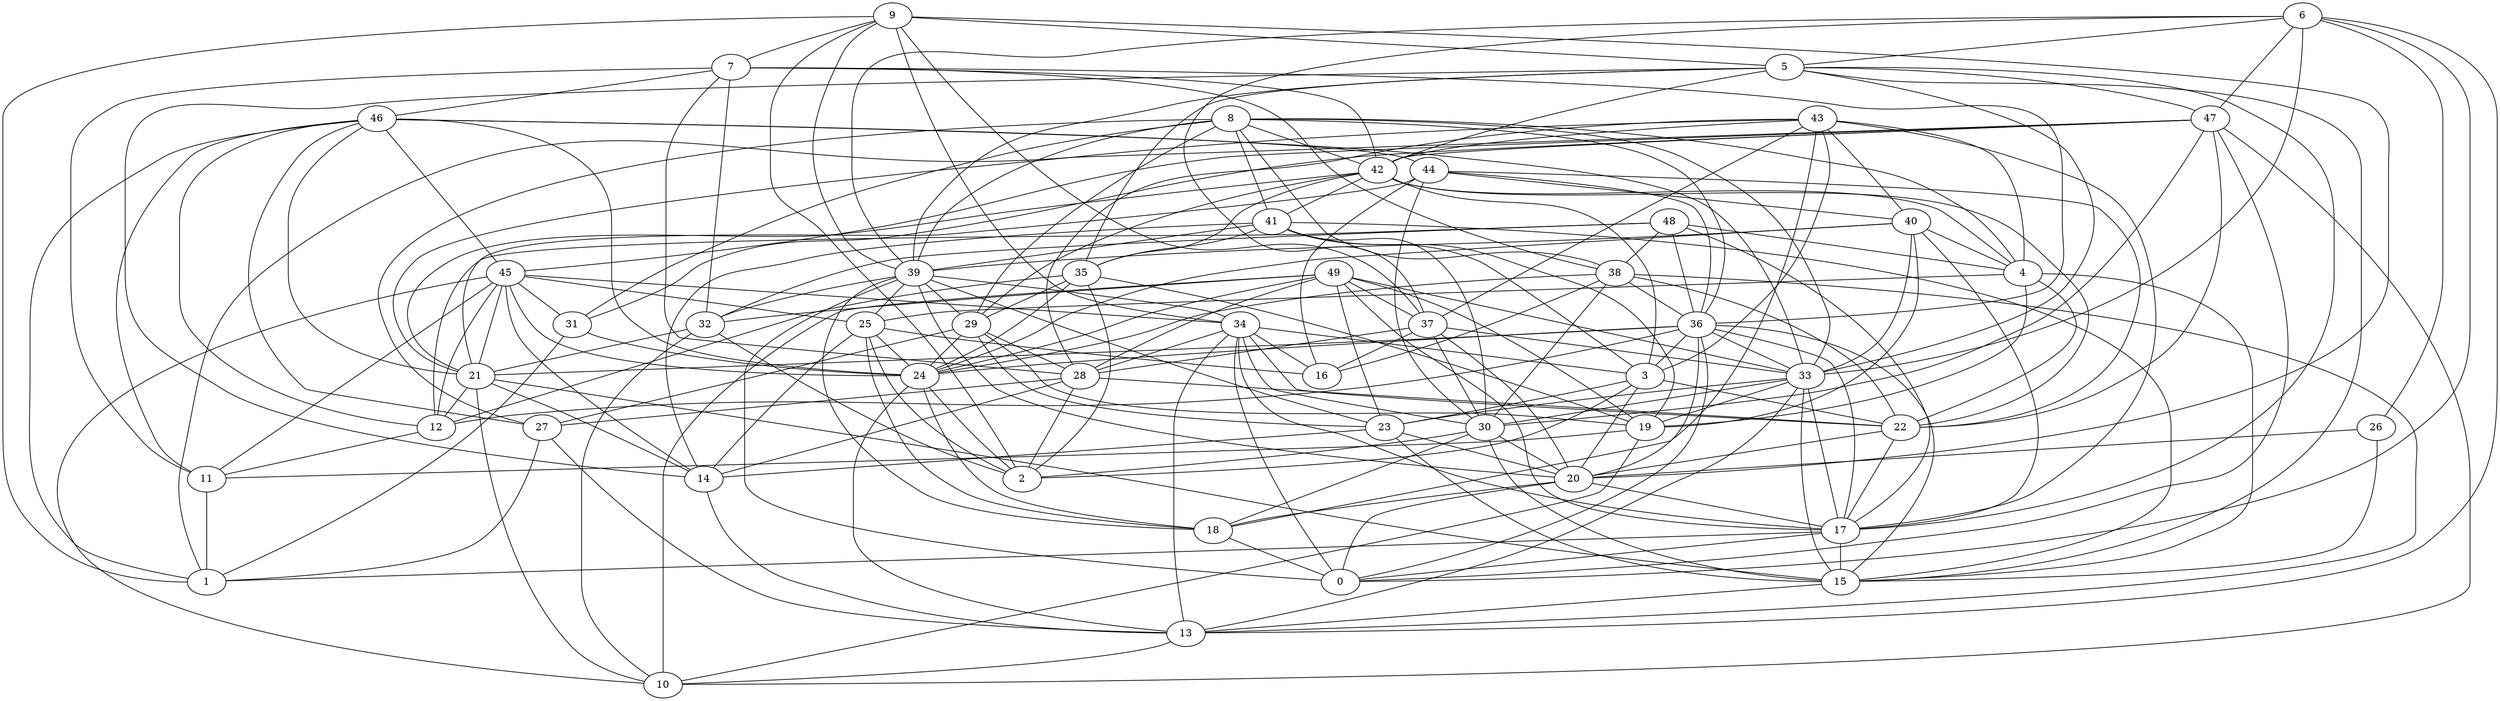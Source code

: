 digraph GG_graph {

subgraph G_graph {
edge [color = black]
"38" -> "22" [dir = none]
"38" -> "30" [dir = none]
"38" -> "24" [dir = none]
"38" -> "16" [dir = none]
"43" -> "18" [dir = none]
"43" -> "21" [dir = none]
"43" -> "40" [dir = none]
"43" -> "4" [dir = none]
"48" -> "17" [dir = none]
"48" -> "12" [dir = none]
"48" -> "32" [dir = none]
"22" -> "20" [dir = none]
"31" -> "1" [dir = none]
"31" -> "24" [dir = none]
"8" -> "29" [dir = none]
"8" -> "41" [dir = none]
"8" -> "33" [dir = none]
"8" -> "31" [dir = none]
"8" -> "27" [dir = none]
"8" -> "36" [dir = none]
"8" -> "38" [dir = none]
"13" -> "10" [dir = none]
"7" -> "11" [dir = none]
"7" -> "42" [dir = none]
"7" -> "32" [dir = none]
"7" -> "28" [dir = none]
"29" -> "19" [dir = none]
"29" -> "24" [dir = none]
"4" -> "25" [dir = none]
"4" -> "19" [dir = none]
"44" -> "40" [dir = none]
"44" -> "30" [dir = none]
"44" -> "16" [dir = none]
"44" -> "21" [dir = none]
"12" -> "11" [dir = none]
"36" -> "20" [dir = none]
"36" -> "0" [dir = none]
"36" -> "15" [dir = none]
"36" -> "21" [dir = none]
"36" -> "24" [dir = none]
"36" -> "33" [dir = none]
"36" -> "12" [dir = none]
"36" -> "3" [dir = none]
"33" -> "13" [dir = none]
"33" -> "23" [dir = none]
"33" -> "30" [dir = none]
"33" -> "17" [dir = none]
"33" -> "19" [dir = none]
"26" -> "20" [dir = none]
"26" -> "15" [dir = none]
"32" -> "2" [dir = none]
"32" -> "21" [dir = none]
"32" -> "10" [dir = none]
"25" -> "18" [dir = none]
"25" -> "14" [dir = none]
"25" -> "24" [dir = none]
"27" -> "13" [dir = none]
"35" -> "19" [dir = none]
"35" -> "2" [dir = none]
"35" -> "12" [dir = none]
"35" -> "29" [dir = none]
"35" -> "24" [dir = none]
"49" -> "28" [dir = none]
"49" -> "37" [dir = none]
"49" -> "33" [dir = none]
"49" -> "32" [dir = none]
"49" -> "23" [dir = none]
"42" -> "35" [dir = none]
"42" -> "41" [dir = none]
"24" -> "2" [dir = none]
"24" -> "13" [dir = none]
"24" -> "18" [dir = none]
"9" -> "37" [dir = none]
"9" -> "7" [dir = none]
"9" -> "2" [dir = none]
"9" -> "20" [dir = none]
"9" -> "34" [dir = none]
"9" -> "39" [dir = none]
"9" -> "5" [dir = none]
"9" -> "1" [dir = none]
"20" -> "17" [dir = none]
"20" -> "18" [dir = none]
"23" -> "14" [dir = none]
"23" -> "20" [dir = none]
"21" -> "15" [dir = none]
"21" -> "14" [dir = none]
"18" -> "0" [dir = none]
"39" -> "32" [dir = none]
"39" -> "34" [dir = none]
"39" -> "23" [dir = none]
"39" -> "0" [dir = none]
"39" -> "25" [dir = none]
"39" -> "18" [dir = none]
"37" -> "33" [dir = none]
"37" -> "16" [dir = none]
"37" -> "28" [dir = none]
"41" -> "3" [dir = none]
"41" -> "30" [dir = none]
"41" -> "15" [dir = none]
"41" -> "14" [dir = none]
"41" -> "39" [dir = none]
"41" -> "19" [dir = none]
"41" -> "35" [dir = none]
"28" -> "27" [dir = none]
"28" -> "2" [dir = none]
"40" -> "19" [dir = none]
"40" -> "4" [dir = none]
"40" -> "39" [dir = none]
"40" -> "24" [dir = none]
"17" -> "1" [dir = none]
"17" -> "0" [dir = none]
"17" -> "15" [dir = none]
"46" -> "33" [dir = none]
"46" -> "44" [dir = none]
"46" -> "12" [dir = none]
"46" -> "27" [dir = none]
"46" -> "1" [dir = none]
"46" -> "11" [dir = none]
"46" -> "21" [dir = none]
"46" -> "24" [dir = none]
"46" -> "45" [dir = none]
"47" -> "45" [dir = none]
"47" -> "10" [dir = none]
"47" -> "22" [dir = none]
"5" -> "42" [dir = none]
"5" -> "33" [dir = none]
"5" -> "14" [dir = none]
"5" -> "47" [dir = none]
"14" -> "13" [dir = none]
"34" -> "13" [dir = none]
"34" -> "28" [dir = none]
"34" -> "17" [dir = none]
"3" -> "22" [dir = none]
"3" -> "2" [dir = none]
"6" -> "33" [dir = none]
"6" -> "47" [dir = none]
"6" -> "26" [dir = none]
"6" -> "5" [dir = none]
"6" -> "37" [dir = none]
"6" -> "13" [dir = none]
"6" -> "0" [dir = none]
"6" -> "39" [dir = none]
"45" -> "10" [dir = none]
"45" -> "24" [dir = none]
"45" -> "21" [dir = none]
"45" -> "25" [dir = none]
"45" -> "34" [dir = none]
"45" -> "12" [dir = none]
"48" -> "36" [dir = none]
"23" -> "15" [dir = none]
"48" -> "4" [dir = none]
"34" -> "0" [dir = none]
"47" -> "1" [dir = none]
"22" -> "17" [dir = none]
"48" -> "38" [dir = none]
"40" -> "33" [dir = none]
"30" -> "18" [dir = none]
"30" -> "2" [dir = none]
"43" -> "37" [dir = none]
"39" -> "20" [dir = none]
"28" -> "14" [dir = none]
"34" -> "16" [dir = none]
"45" -> "14" [dir = none]
"47" -> "31" [dir = none]
"43" -> "42" [dir = none]
"4" -> "15" [dir = none]
"47" -> "0" [dir = none]
"29" -> "28" [dir = none]
"42" -> "21" [dir = none]
"30" -> "20" [dir = none]
"20" -> "0" [dir = none]
"15" -> "13" [dir = none]
"37" -> "30" [dir = none]
"45" -> "31" [dir = none]
"43" -> "17" [dir = none]
"27" -> "1" [dir = none]
"36" -> "17" [dir = none]
"5" -> "35" [dir = none]
"42" -> "3" [dir = none]
"8" -> "4" [dir = none]
"49" -> "24" [dir = none]
"49" -> "19" [dir = none]
"4" -> "22" [dir = none]
"21" -> "12" [dir = none]
"7" -> "36" [dir = none]
"7" -> "46" [dir = none]
"49" -> "10" [dir = none]
"47" -> "30" [dir = none]
"40" -> "17" [dir = none]
"44" -> "36" [dir = none]
"28" -> "22" [dir = none]
"8" -> "39" [dir = none]
"33" -> "15" [dir = none]
"39" -> "29" [dir = none]
"42" -> "29" [dir = none]
"30" -> "15" [dir = none]
"34" -> "22" [dir = none]
"38" -> "36" [dir = none]
"25" -> "16" [dir = none]
"3" -> "23" [dir = none]
"25" -> "2" [dir = none]
"19" -> "11" [dir = none]
"47" -> "42" [dir = none]
"21" -> "10" [dir = none]
"29" -> "27" [dir = none]
"5" -> "17" [dir = none]
"43" -> "28" [dir = none]
"34" -> "30" [dir = none]
"5" -> "15" [dir = none]
"45" -> "11" [dir = none]
"7" -> "38" [dir = none]
"49" -> "17" [dir = none]
"34" -> "3" [dir = none]
"37" -> "20" [dir = none]
"19" -> "10" [dir = none]
"3" -> "20" [dir = none]
"44" -> "22" [dir = none]
"29" -> "23" [dir = none]
"11" -> "1" [dir = none]
"38" -> "13" [dir = none]
"42" -> "4" [dir = none]
"8" -> "42" [dir = none]
"5" -> "39" [dir = none]
"42" -> "22" [dir = none]
"43" -> "3" [dir = none]
}

}
